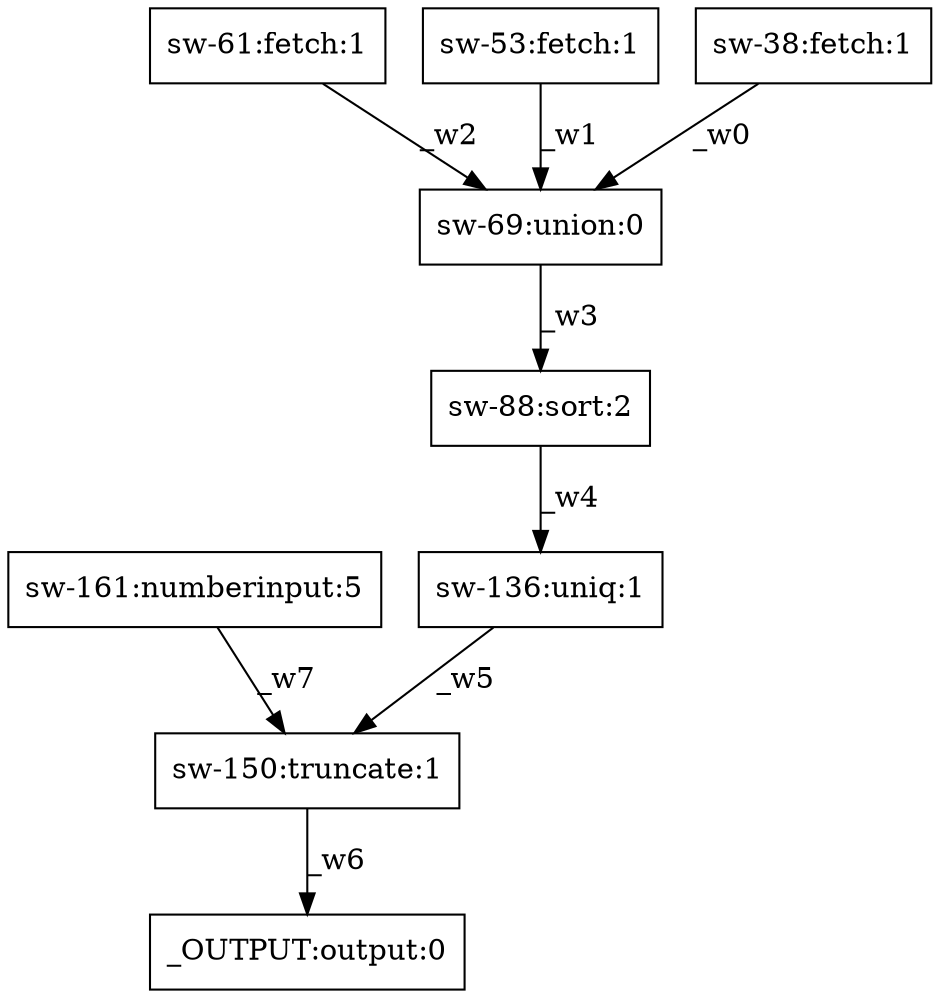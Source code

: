 digraph test1 { node [shape=box] "sw-150" [label="sw-150:truncate:1"];"_OUTPUT" [label="_OUTPUT:output:0"];"sw-69" [label="sw-69:union:0"];"sw-161" [label="sw-161:numberinput:5"];"sw-136" [label="sw-136:uniq:1"];"sw-61" [label="sw-61:fetch:1"];"sw-88" [label="sw-88:sort:2"];"sw-53" [label="sw-53:fetch:1"];"sw-38" [label="sw-38:fetch:1"];"sw-38" -> "sw-69" [label="_w0"];"sw-53" -> "sw-69" [label="_w1"];"sw-61" -> "sw-69" [label="_w2"];"sw-69" -> "sw-88" [label="_w3"];"sw-88" -> "sw-136" [label="_w4"];"sw-136" -> "sw-150" [label="_w5"];"sw-150" -> "_OUTPUT" [label="_w6"];"sw-161" -> "sw-150" [label="_w7"];}